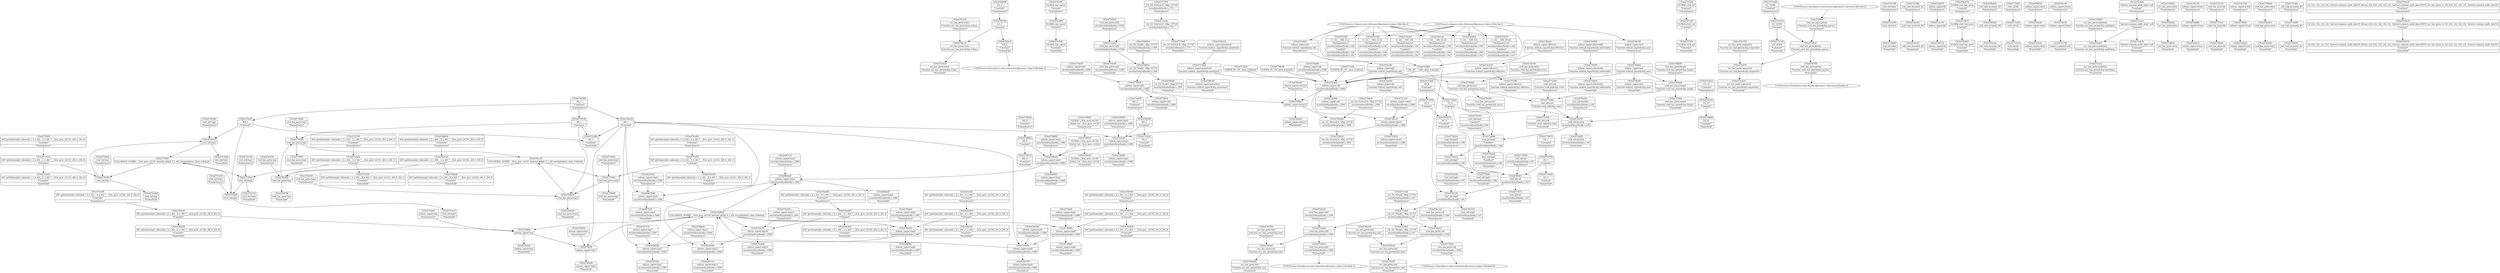 digraph {
	CE0x4782c30 [shape=record,shape=Mrecord,label="{CE0x4782c30|avc_has_perm:tclass|Function::avc_has_perm&Arg::tclass::}"]
	CE0x475c420 [shape=record,shape=Mrecord,label="{CE0x475c420|avc_has_perm:tclass|Function::avc_has_perm&Arg::tclass::|*SummSink*}"]
	CE0x47431f0 [shape=record,shape=Mrecord,label="{CE0x47431f0|GLOBAL:cap_capset|*Constant*|*SummSink*}"]
	CE0x474c8f0 [shape=record,shape=Mrecord,label="{CE0x474c8f0|i64_2|*Constant*|*SummSource*}"]
	CE0x4751800 [shape=record,shape=Mrecord,label="{CE0x4751800|cred_has_perm:target|Function::cred_has_perm&Arg::target::|*SummSink*}"]
	CE0x474f620 [shape=record,shape=Mrecord,label="{CE0x474f620|_ret_i32_%call2,_!dbg_!27719|security/selinux/hooks.c,1508}"]
	CE0x4757f50 [shape=record,shape=Mrecord,label="{CE0x4757f50|GLOBAL:cred_sid|*Constant*|*SummSink*}"]
	CE0x4774300 [shape=record,shape=Mrecord,label="{CE0x4774300|cred_sid:tmp5|security/selinux/hooks.c,196|*SummSink*}"]
	CE0x474bcc0 [shape=record,shape=Mrecord,label="{CE0x474bcc0|selinux_capset:tobool|security/selinux/hooks.c,1986}"]
	CE0x4789520 [shape=record,shape=Mrecord,label="{CE0x4789520|i64*_getelementptr_inbounds_(_6_x_i64_,_6_x_i64_*___llvm_gcov_ctr140,_i64_0,_i64_4)|*Constant*}"]
	"CONST[source:0(mediator),value:0(static)][purpose:{operation}][SnkIdx:3]"
	CE0x4743d80 [shape=record,shape=Mrecord,label="{CE0x4743d80|i64_1|*Constant*|*SummSink*}"]
	CE0x4758c70 [shape=record,shape=Mrecord,label="{CE0x4758c70|i64_0|*Constant*|*SummSink*}"]
	CE0x476f990 [shape=record,shape=Mrecord,label="{CE0x476f990|GLOBAL:__llvm_gcov_ctr140|Global_var:__llvm_gcov_ctr140|*SummSource*}"]
	CE0x5dfef40 [shape=record,shape=Mrecord,label="{CE0x5dfef40|i64*_getelementptr_inbounds_(_6_x_i64_,_6_x_i64_*___llvm_gcov_ctr140,_i64_0,_i64_3)|*Constant*|*SummSink*}"]
	CE0x4770cb0 [shape=record,shape=Mrecord,label="{CE0x4770cb0|cred_has_perm:tmp1}"]
	CE0x47527d0 [shape=record,shape=Mrecord,label="{CE0x47527d0|cred_sid:entry|*SummSource*}"]
	CE0x475e560 [shape=record,shape=Mrecord,label="{CE0x475e560|selinux_capset:tmp10|security/selinux/hooks.c,1990|*SummSource*}"]
	CE0x475c350 [shape=record,shape=Mrecord,label="{CE0x475c350|avc_has_perm:tclass|Function::avc_has_perm&Arg::tclass::|*SummSource*}"]
	CE0x474e350 [shape=record,shape=Mrecord,label="{CE0x474e350|_call_void_mcount()_#3}"]
	CE0x4751370 [shape=record,shape=Mrecord,label="{CE0x4751370|selinux_capset:bb}"]
	CE0x47872e0 [shape=record,shape=Mrecord,label="{CE0x47872e0|selinux_capset:tmp7|security/selinux/hooks.c,1987|*SummSink*}"]
	CE0x476c8e0 [shape=record,shape=Mrecord,label="{CE0x476c8e0|GLOBAL:cred_has_perm|*Constant*|*SummSink*}"]
	CE0x4766360 [shape=record,shape=Mrecord,label="{CE0x4766360|_call_void_mcount()_#3}"]
	CE0x66bf9f0 [shape=record,shape=Mrecord,label="{CE0x66bf9f0|selinux_capset:tmp3|security/selinux/hooks.c,1986|*SummSink*}"]
	CE0x4758740 [shape=record,shape=Mrecord,label="{CE0x4758740|cred_has_perm:actor|Function::cred_has_perm&Arg::actor::|*SummSource*}"]
	CE0x4781940 [shape=record,shape=Mrecord,label="{CE0x4781940|4:_i32,_:_CRE_12,16_|*MultipleSource*|security/selinux/hooks.c,196|*LoadInst*|security/selinux/hooks.c,196|security/selinux/hooks.c,197}"]
	CE0x475fcf0 [shape=record,shape=Mrecord,label="{CE0x475fcf0|selinux_capset:tmp1}"]
	CE0x4762390 [shape=record,shape=Mrecord,label="{CE0x4762390|cred_sid:tmp6|security/selinux/hooks.c,197|*SummSource*}"]
	CE0x4753320 [shape=record,shape=Mrecord,label="{CE0x4753320|i64*_getelementptr_inbounds_(_2_x_i64_,_2_x_i64_*___llvm_gcov_ctr131,_i64_0,_i64_1)|*Constant*|*SummSink*}"]
	CE0x47733d0 [shape=record,shape=Mrecord,label="{CE0x47733d0|cred_sid:cred|Function::cred_sid&Arg::cred::|*SummSink*}"]
	CE0x4766660 [shape=record,shape=Mrecord,label="{CE0x4766660|cred_has_perm:target|Function::cred_has_perm&Arg::target::}"]
	CE0x4772000 [shape=record,shape=Mrecord,label="{CE0x4772000|cred_sid:bb|*SummSource*}"]
	CE0x4751970 [shape=record,shape=Mrecord,label="{CE0x4751970|i32_16384|*Constant*}"]
	CE0x475a050 [shape=record,shape=Mrecord,label="{CE0x475a050|selinux_capset:old|Function::selinux_capset&Arg::old::|*SummSink*}"]
	CE0x474a1a0 [shape=record,shape=Mrecord,label="{CE0x474a1a0|selinux_capset:entry}"]
	CE0x4762050 [shape=record,shape=Mrecord,label="{CE0x4762050|4:_i32,_:_CRE_20,24_|*MultipleSource*|security/selinux/hooks.c,196|*LoadInst*|security/selinux/hooks.c,196|security/selinux/hooks.c,197}"]
	CE0x47530d0 [shape=record,shape=Mrecord,label="{CE0x47530d0|cred_sid:tmp1|*SummSink*}"]
	CE0x47536e0 [shape=record,shape=Mrecord,label="{CE0x47536e0|cred_sid:tmp2}"]
	CE0x474ecf0 [shape=record,shape=Mrecord,label="{CE0x474ecf0|selinux_capset:if.then}"]
	CE0x474d380 [shape=record,shape=Mrecord,label="{CE0x474d380|i64_1|*Constant*|*SummSource*}"]
	CE0x474bf80 [shape=record,shape=Mrecord,label="{CE0x474bf80|selinux_capset:tmp}"]
	CE0x4748950 [shape=record,shape=Mrecord,label="{CE0x4748950|selinux_capset:tmp2|security/selinux/hooks.c,1986|*SummSource*}"]
	CE0x476a400 [shape=record,shape=Mrecord,label="{CE0x476a400|i64*_getelementptr_inbounds_(_6_x_i64_,_6_x_i64_*___llvm_gcov_ctr140,_i64_0,_i64_5)|*Constant*|*SummSource*}"]
	"CONST[source:0(mediator),value:2(dynamic)][purpose:{subject}][SnkIdx:0]"
	CE0x475a460 [shape=record,shape=Mrecord,label="{CE0x475a460|selinux_capset:old|Function::selinux_capset&Arg::old::|*SummSource*}"]
	CE0x475d210 [shape=record,shape=Mrecord,label="{CE0x475d210|cred_sid:tmp1}"]
	CE0x4770620 [shape=record,shape=Mrecord,label="{CE0x4770620|cred_has_perm:tmp2|*SummSource*}"]
	CE0x47810c0 [shape=record,shape=Mrecord,label="{CE0x47810c0|4:_i32,_:_CRE_4,8_|*MultipleSource*|security/selinux/hooks.c,196|*LoadInst*|security/selinux/hooks.c,196|security/selinux/hooks.c,197}"]
	CE0x4757b60 [shape=record,shape=Mrecord,label="{CE0x4757b60|cred_has_perm:call|security/selinux/hooks.c,1506|*SummSink*}"]
	CE0x475edf0 [shape=record,shape=Mrecord,label="{CE0x475edf0|i64_1|*Constant*}"]
	CE0x475b7d0 [shape=record,shape=Mrecord,label="{CE0x475b7d0|selinux_capset:new|Function::selinux_capset&Arg::new::|*SummSource*}"]
	CE0x475cfe0 [shape=record,shape=Mrecord,label="{CE0x475cfe0|avc_has_perm:auditdata|Function::avc_has_perm&Arg::auditdata::}"]
	CE0x5dff080 [shape=record,shape=Mrecord,label="{CE0x5dff080|selinux_capset:tmp6|security/selinux/hooks.c,1987|*SummSink*}"]
	CE0x47599f0 [shape=record,shape=Mrecord,label="{CE0x47599f0|selinux_capset:tmp8|security/selinux/hooks.c,1989}"]
	CE0x4750b30 [shape=record,shape=Mrecord,label="{CE0x4750b30|avc_has_perm:entry|*SummSink*}"]
	CE0x476db70 [shape=record,shape=Mrecord,label="{CE0x476db70|selinux_capset:bb|*SummSource*}"]
	CE0x474ec40 [shape=record,shape=Mrecord,label="{CE0x474ec40|_call_void_mcount()_#3|*SummSink*}"]
	CE0x4781c30 [shape=record,shape=Mrecord,label="{CE0x4781c30|4:_i32,_:_CRE_16,20_|*MultipleSource*|security/selinux/hooks.c,196|*LoadInst*|security/selinux/hooks.c,196|security/selinux/hooks.c,197}"]
	CE0x47608c0 [shape=record,shape=Mrecord,label="{CE0x47608c0|cred_sid:sid|security/selinux/hooks.c,197}"]
	CE0x475ed60 [shape=record,shape=Mrecord,label="{CE0x475ed60|cred_sid:tmp|*SummSink*}"]
	CE0x474ceb0 [shape=record,shape=Mrecord,label="{CE0x474ceb0|selinux_capset:call|security/selinux/hooks.c,1984}"]
	CE0x475ac50 [shape=record,shape=Mrecord,label="{CE0x475ac50|cred_sid:security|security/selinux/hooks.c,196}"]
	CE0x474da60 [shape=record,shape=Mrecord,label="{CE0x474da60|selinux_capset:call|security/selinux/hooks.c,1984|*SummSource*}"]
	CE0x47666d0 [shape=record,shape=Mrecord,label="{CE0x47666d0|cred_has_perm:target|Function::cred_has_perm&Arg::target::|*SummSource*}"]
	CE0x475e3f0 [shape=record,shape=Mrecord,label="{CE0x475e3f0|selinux_capset:tmp10|security/selinux/hooks.c,1990}"]
	CE0x474d9b0 [shape=record,shape=Mrecord,label="{CE0x474d9b0|selinux_capset:return}"]
	CE0x47548d0 [shape=record,shape=Mrecord,label="{CE0x47548d0|cred_has_perm:call2|security/selinux/hooks.c,1508|*SummSource*}"]
	CE0x475ce40 [shape=record,shape=Mrecord,label="{CE0x475ce40|_ret_i32_%retval.0,_!dbg_!27728|security/selinux/avc.c,775}"]
	CE0x4773bb0 [shape=record,shape=Mrecord,label="{CE0x4773bb0|selinux_capset:permitted|Function::selinux_capset&Arg::permitted::}"]
	CE0x47694b0 [shape=record,shape=Mrecord,label="{CE0x47694b0|_ret_i32_%call2,_!dbg_!27719|security/selinux/hooks.c,1508|*SummSource*}"]
	CE0x5d051e0 [shape=record,shape=Mrecord,label="{CE0x5d051e0|selinux_capset:tmp11|security/selinux/hooks.c,1990|*SummSink*}"]
	CE0x4782990 [shape=record,shape=Mrecord,label="{CE0x4782990|i16_2|*Constant*|*SummSource*}"]
	CE0x475a8b0 [shape=record,shape=Mrecord,label="{CE0x475a8b0|i32_22|*Constant*|*SummSink*}"]
	CE0x475d460 [shape=record,shape=Mrecord,label="{CE0x475d460|i64*_getelementptr_inbounds_(_2_x_i64_,_2_x_i64_*___llvm_gcov_ctr131,_i64_0,_i64_1)|*Constant*}"]
	CE0x474c9a0 [shape=record,shape=Mrecord,label="{CE0x474c9a0|selinux_capset:tmp|*SummSink*}"]
	CE0x4759af0 [shape=record,shape=Mrecord,label="{CE0x4759af0|selinux_capset:tmp8|security/selinux/hooks.c,1989|*SummSource*}"]
	CE0x474b950 [shape=record,shape=Mrecord,label="{CE0x474b950|selinux_capset:entry|*SummSource*}"]
	CE0x475e460 [shape=record,shape=Mrecord,label="{CE0x475e460|selinux_capset:tmp10|security/selinux/hooks.c,1990|*SummSink*}"]
	CE0x4752270 [shape=record,shape=Mrecord,label="{CE0x4752270|cred_has_perm:bb|*SummSource*}"]
	CE0x475a3f0 [shape=record,shape=Mrecord,label="{CE0x475a3f0|selinux_capset:old|Function::selinux_capset&Arg::old::}"]
	CE0x47860d0 [shape=record,shape=Mrecord,label="{CE0x47860d0|selinux_capset:tmp7|security/selinux/hooks.c,1987}"]
	CE0x4752b60 [shape=record,shape=Mrecord,label="{CE0x4752b60|cred_has_perm:call1|security/selinux/hooks.c,1506}"]
	CE0x474e140 [shape=record,shape=Mrecord,label="{CE0x474e140|selinux_capset:return|*SummSource*}"]
	CE0x474b8a0 [shape=record,shape=Mrecord,label="{CE0x474b8a0|selinux_capset:new|Function::selinux_capset&Arg::new::}"]
	CE0x4755ef0 [shape=record,shape=Mrecord,label="{CE0x4755ef0|cred_sid:tmp}"]
	CE0x4751210 [shape=record,shape=Mrecord,label="{CE0x4751210|selinux_capset:tobool|security/selinux/hooks.c,1986|*SummSource*}"]
	CE0x403cfe0 [shape=record,shape=Mrecord,label="{CE0x403cfe0|i64*_getelementptr_inbounds_(_6_x_i64_,_6_x_i64_*___llvm_gcov_ctr140,_i64_0,_i64_3)|*Constant*|*SummSource*}"]
	CE0x475c670 [shape=record,shape=Mrecord,label="{CE0x475c670|avc_has_perm:requested|Function::avc_has_perm&Arg::requested::}"]
	CE0x4758c00 [shape=record,shape=Mrecord,label="{CE0x4758c00|i64_0|*Constant*|*SummSource*}"]
	CE0x475b410 [shape=record,shape=Mrecord,label="{CE0x475b410|cred_sid:tmp5|security/selinux/hooks.c,196}"]
	CE0x4760850 [shape=record,shape=Mrecord,label="{CE0x4760850|4:_i32,_:_CRE_0,4_|*MultipleSource*|security/selinux/hooks.c,196|*LoadInst*|security/selinux/hooks.c,196|security/selinux/hooks.c,197}"]
	CE0x4766b90 [shape=record,shape=Mrecord,label="{CE0x4766b90|selinux_capset:tmp11|security/selinux/hooks.c,1990|*SummSource*}"]
	CE0x5d05060 [shape=record,shape=Mrecord,label="{CE0x5d05060|selinux_capset:tmp11|security/selinux/hooks.c,1990}"]
	CE0x474b730 [shape=record,shape=Mrecord,label="{CE0x474b730|selinux_capset:bb|*SummSink*}"]
	CE0x475b160 [shape=record,shape=Mrecord,label="{CE0x475b160|cred_sid:tmp4|*LoadInst*|security/selinux/hooks.c,196|*SummSource*}"]
	CE0x47488e0 [shape=record,shape=Mrecord,label="{CE0x47488e0|i64_0|*Constant*}"]
	CE0x476c870 [shape=record,shape=Mrecord,label="{CE0x476c870|GLOBAL:cred_has_perm|*Constant*|*SummSource*}"]
	CE0x476da00 [shape=record,shape=Mrecord,label="{CE0x476da00|i64*_getelementptr_inbounds_(_6_x_i64_,_6_x_i64_*___llvm_gcov_ctr140,_i64_0,_i64_0)|*Constant*|*SummSink*}"]
	CE0x4768760 [shape=record,shape=Mrecord,label="{CE0x4768760|cred_has_perm:tmp|*SummSink*}"]
	CE0x47734a0 [shape=record,shape=Mrecord,label="{CE0x47734a0|_ret_i32_%tmp6,_!dbg_!27716|security/selinux/hooks.c,197}"]
	CE0x475f680 [shape=record,shape=Mrecord,label="{CE0x475f680|selinux_capset:if.end}"]
	CE0x475a540 [shape=record,shape=Mrecord,label="{CE0x475a540|i32_22|*Constant*}"]
	CE0x474f780 [shape=record,shape=Mrecord,label="{CE0x474f780|cred_has_perm:perms|Function::cred_has_perm&Arg::perms::|*SummSink*}"]
	CE0x475c2e0 [shape=record,shape=Mrecord,label="{CE0x475c2e0|%struct.common_audit_data*_null|*Constant*}"]
	CE0x4752890 [shape=record,shape=Mrecord,label="{CE0x4752890|cred_sid:entry|*SummSink*}"]
	CE0x66bfad0 [shape=record,shape=Mrecord,label="{CE0x66bfad0|selinux_capset:tmp4|security/selinux/hooks.c,1986}"]
	CE0x4770d20 [shape=record,shape=Mrecord,label="{CE0x4770d20|cred_has_perm:tmp1|*SummSource*}"]
	CE0x4752950 [shape=record,shape=Mrecord,label="{CE0x4752950|_ret_i32_%tmp6,_!dbg_!27716|security/selinux/hooks.c,197|*SummSink*}"]
	CE0x4758560 [shape=record,shape=Mrecord,label="{CE0x4758560|cred_has_perm:actor|Function::cred_has_perm&Arg::actor::}"]
	CE0x4782250 [shape=record,shape=Mrecord,label="{CE0x4782250|avc_has_perm:ssid|Function::avc_has_perm&Arg::ssid::|*SummSource*}"]
	CE0x4752740 [shape=record,shape=Mrecord,label="{CE0x4752740|cred_sid:entry}"]
	CE0x4770ff0 [shape=record,shape=Mrecord,label="{CE0x4770ff0|cred_has_perm:tmp1|*SummSink*}"]
	CE0x475cb00 [shape=record,shape=Mrecord,label="{CE0x475cb00|%struct.common_audit_data*_null|*Constant*|*SummSource*}"]
	CE0x47584d0 [shape=record,shape=Mrecord,label="{CE0x47584d0|cred_has_perm:entry|*SummSink*}"]
	CE0x476d300 [shape=record,shape=Mrecord,label="{CE0x476d300|i64_2|*Constant*}"]
	CE0x476ad90 [shape=record,shape=Mrecord,label="{CE0x476ad90|i64*_getelementptr_inbounds_(_6_x_i64_,_6_x_i64_*___llvm_gcov_ctr140,_i64_0,_i64_5)|*Constant*}"]
	CE0x474d4e0 [shape=record,shape=Mrecord,label="{CE0x474d4e0|selinux_capset:if.end|*SummSink*}"]
	CE0x474cd80 [shape=record,shape=Mrecord,label="{CE0x474cd80|GLOBAL:cap_capset|*Constant*}"]
	CE0x4770a30 [shape=record,shape=Mrecord,label="{CE0x4770a30|selinux_capset:call1|security/selinux/hooks.c,1989|*SummSource*}"]
	"CONST[source:0(mediator),value:2(dynamic)][purpose:{object}][SnkIdx:1]"
	CE0x478de90 [shape=record,shape=Mrecord,label="{CE0x478de90|i64*_getelementptr_inbounds_(_2_x_i64_,_2_x_i64_*___llvm_gcov_ctr141,_i64_0,_i64_0)|*Constant*|*SummSink*}"]
	CE0x4750850 [shape=record,shape=Mrecord,label="{CE0x4750850|avc_has_perm:entry|*SummSource*}"]
	CE0x47705b0 [shape=record,shape=Mrecord,label="{CE0x47705b0|cred_has_perm:tmp2}"]
	CE0x4758a80 [shape=record,shape=Mrecord,label="{CE0x4758a80|cred_has_perm:bb|*SummSink*}"]
	CE0x474d590 [shape=record,shape=Mrecord,label="{CE0x474d590|selinux_capset:tmp1|*SummSource*}"]
	CE0x47735e0 [shape=record,shape=Mrecord,label="{CE0x47735e0|_ret_i32_%tmp6,_!dbg_!27716|security/selinux/hooks.c,197|*SummSource*}"]
	CE0x4772210 [shape=record,shape=Mrecord,label="{CE0x4772210|cred_sid:bb|*SummSink*}"]
	CE0x474c190 [shape=record,shape=Mrecord,label="{CE0x474c190|selinux_capset:if.then|*SummSource*}"]
	CE0x47823b0 [shape=record,shape=Mrecord,label="{CE0x47823b0|avc_has_perm:tsid|Function::avc_has_perm&Arg::tsid::}"]
	CE0x4755fd0 [shape=record,shape=Mrecord,label="{CE0x4755fd0|cred_sid:tmp|*SummSource*}"]
	CE0x6487c30 [shape=record,shape=Mrecord,label="{CE0x6487c30|selinux_capset:tmp4|security/selinux/hooks.c,1986|*SummSource*}"]
	CE0x47717d0 [shape=record,shape=Mrecord,label="{CE0x47717d0|i32_16384|*Constant*|*SummSink*}"]
	CE0x476d830 [shape=record,shape=Mrecord,label="{CE0x476d830|i64*_getelementptr_inbounds_(_2_x_i64_,_2_x_i64_*___llvm_gcov_ctr141,_i64_0,_i64_0)|*Constant*|*SummSource*}"]
	CE0x47541f0 [shape=record,shape=Mrecord,label="{CE0x47541f0|i64*_getelementptr_inbounds_(_6_x_i64_,_6_x_i64_*___llvm_gcov_ctr140,_i64_0,_i64_0)|*Constant*|*SummSource*}"]
	CE0x474cdf0 [shape=record,shape=Mrecord,label="{CE0x474cdf0|GLOBAL:cap_capset|*Constant*|*SummSource*}"]
	CE0x4755f60 [shape=record,shape=Mrecord,label="{CE0x4755f60|COLLAPSED:_GCMRE___llvm_gcov_ctr131_internal_global_2_x_i64_zeroinitializer:_elem_0:default:}"]
	CE0x4789590 [shape=record,shape=Mrecord,label="{CE0x4789590|i64*_getelementptr_inbounds_(_6_x_i64_,_6_x_i64_*___llvm_gcov_ctr140,_i64_0,_i64_4)|*Constant*|*SummSource*}"]
	CE0x4774870 [shape=record,shape=Mrecord,label="{CE0x4774870|i32_1|*Constant*|*SummSource*}"]
	CE0x47489f0 [shape=record,shape=Mrecord,label="{CE0x47489f0|selinux_capset:tmp2|security/selinux/hooks.c,1986|*SummSink*}"]
	CE0x4766200 [shape=record,shape=Mrecord,label="{CE0x4766200|cred_has_perm:tmp3|*SummSource*}"]
	CE0x475ccc0 [shape=record,shape=Mrecord,label="{CE0x475ccc0|avc_has_perm:auditdata|Function::avc_has_perm&Arg::auditdata::|*SummSink*}"]
	CE0x4754050 [shape=record,shape=Mrecord,label="{CE0x4754050|_call_void_mcount()_#3|*SummSink*}"]
	CE0x5b24820 [shape=record,shape=Mrecord,label="{CE0x5b24820|selinux_capset:tmp5|security/selinux/hooks.c,1986|*SummSource*}"]
	CE0x47588a0 [shape=record,shape=Mrecord,label="{CE0x47588a0|_ret_i32_%retval.0,_!dbg_!27726|security/selinux/hooks.c,1990|*SummSource*}"]
	CE0x4774700 [shape=record,shape=Mrecord,label="{CE0x4774700|i32_1|*Constant*}"]
	CE0x476c460 [shape=record,shape=Mrecord,label="{CE0x476c460|i64*_getelementptr_inbounds_(_2_x_i64_,_2_x_i64_*___llvm_gcov_ctr141,_i64_0,_i64_1)|*Constant*|*SummSource*}"]
	CE0x474f290 [shape=record,shape=Mrecord,label="{CE0x474f290|selinux_capset:tmp9|security/selinux/hooks.c,1989}"]
	CE0x47665f0 [shape=record,shape=Mrecord,label="{CE0x47665f0|cred_has_perm:actor|Function::cred_has_perm&Arg::actor::|*SummSink*}"]
	CE0x4758440 [shape=record,shape=Mrecord,label="{CE0x4758440|cred_has_perm:entry|*SummSource*}"]
	CE0x475cb70 [shape=record,shape=Mrecord,label="{CE0x475cb70|%struct.common_audit_data*_null|*Constant*|*SummSink*}"]
	CE0x474efb0 [shape=record,shape=Mrecord,label="{CE0x474efb0|128:_i8*,_:_CRE:_elem_0:default:}"]
	CE0x47703f0 [shape=record,shape=Mrecord,label="{CE0x47703f0|selinux_capset:new|Function::selinux_capset&Arg::new::|*SummSink*}"]
	CE0x4743960 [shape=record,shape=Mrecord,label="{CE0x4743960|selinux_capset:call|security/selinux/hooks.c,1984|*SummSink*}"]
	CE0x475a810 [shape=record,shape=Mrecord,label="{CE0x475a810|i32_22|*Constant*|*SummSource*}"]
	CE0x475adf0 [shape=record,shape=Mrecord,label="{CE0x475adf0|cred_sid:security|security/selinux/hooks.c,196|*SummSink*}"]
	CE0x476aea0 [shape=record,shape=Mrecord,label="{CE0x476aea0|selinux_capset:retval.0|*SummSink*}"]
	CE0x478cc20 [shape=record,shape=Mrecord,label="{CE0x478cc20|COLLAPSED:_GCMRE___llvm_gcov_ctr141_internal_global_2_x_i64_zeroinitializer:_elem_0:default:}"]
	CE0x47531f0 [shape=record,shape=Mrecord,label="{CE0x47531f0|i64*_getelementptr_inbounds_(_2_x_i64_,_2_x_i64_*___llvm_gcov_ctr131,_i64_0,_i64_1)|*Constant*|*SummSource*}"]
	CE0x4773290 [shape=record,shape=Mrecord,label="{CE0x4773290|VOIDTB_TE:_CE:_elem_0:default:}"]
	CE0x474f520 [shape=record,shape=Mrecord,label="{CE0x474f520|cred_has_perm:perms|Function::cred_has_perm&Arg::perms::}"]
	CE0x475d080 [shape=record,shape=Mrecord,label="{CE0x475d080|avc_has_perm:auditdata|Function::avc_has_perm&Arg::auditdata::|*SummSource*}"]
	CE0x474ca50 [shape=record,shape=Mrecord,label="{CE0x474ca50|i64_2|*Constant*|*SummSink*}"]
	CE0x474c430 [shape=record,shape=Mrecord,label="{CE0x474c430|selinux_capset:effective|Function::selinux_capset&Arg::effective::}"]
	CE0x4766da0 [shape=record,shape=Mrecord,label="{CE0x4766da0|_ret_i32_%retval.0,_!dbg_!27726|security/selinux/hooks.c,1990}"]
	CE0x4753750 [shape=record,shape=Mrecord,label="{CE0x4753750|cred_sid:tmp2|*SummSource*}"]
	CE0x4784de0 [shape=record,shape=Mrecord,label="{CE0x4784de0|selinux_capset:tmp6|security/selinux/hooks.c,1987|*SummSource*}"]
	CE0x47504e0 [shape=record,shape=Mrecord,label="{CE0x47504e0|avc_has_perm:entry}"]
	CE0x4773220 [shape=record,shape=Mrecord,label="{CE0x4773220|VOIDTB_TE:_CE:_elem_0:default:}"]
	CE0x47662a0 [shape=record,shape=Mrecord,label="{CE0x47662a0|cred_has_perm:tmp3|*SummSink*}"]
	CE0x4758910 [shape=record,shape=Mrecord,label="{CE0x4758910|_ret_i32_%retval.0,_!dbg_!27726|security/selinux/hooks.c,1990|*SummSink*}"]
	CE0x4772800 [shape=record,shape=Mrecord,label="{CE0x4772800|i64*_getelementptr_inbounds_(_2_x_i64_,_2_x_i64_*___llvm_gcov_ctr131,_i64_0,_i64_0)|*Constant*|*SummSource*}"]
	CE0x4773010 [shape=record,shape=Mrecord,label="{CE0x4773010|cred_sid:sid|security/selinux/hooks.c,197|*SummSink*}"]
	CE0x4762530 [shape=record,shape=Mrecord,label="{CE0x4762530|cred_sid:tmp6|security/selinux/hooks.c,197|*SummSink*}"]
	CE0x476c1c0 [shape=record,shape=Mrecord,label="{CE0x476c1c0|cred_has_perm:call|security/selinux/hooks.c,1506|*SummSource*}"]
	CE0x47537c0 [shape=record,shape=Mrecord,label="{CE0x47537c0|cred_sid:tmp2|*SummSink*}"]
	CE0x4743a10 [shape=record,shape=Mrecord,label="{CE0x4743a10|selinux_capset:entry|*SummSink*}"]
	CE0x476f920 [shape=record,shape=Mrecord,label="{CE0x476f920|GLOBAL:__llvm_gcov_ctr140|Global_var:__llvm_gcov_ctr140}"]
	CE0x475c750 [shape=record,shape=Mrecord,label="{CE0x475c750|avc_has_perm:requested|Function::avc_has_perm&Arg::requested::|*SummSource*}"]
	CE0x476bd50 [shape=record,shape=Mrecord,label="{CE0x476bd50|_call_void_mcount()_#3|*SummSource*}"]
	CE0x4751580 [shape=record,shape=Mrecord,label="{CE0x4751580|_call_void_mcount()_#3|*SummSource*}"]
	CE0x6487b90 [shape=record,shape=Mrecord,label="{CE0x6487b90|selinux_capset:tmp5|security/selinux/hooks.c,1986}"]
	CE0x475ad80 [shape=record,shape=Mrecord,label="{CE0x475ad80|cred_sid:tmp4|*LoadInst*|security/selinux/hooks.c,196}"]
	CE0x475ab20 [shape=record,shape=Mrecord,label="{CE0x475ab20|cred_sid:security|security/selinux/hooks.c,196|*SummSource*}"]
	CE0x4768320 [shape=record,shape=Mrecord,label="{CE0x4768320|selinux_capset:permitted|Function::selinux_capset&Arg::permitted::|*SummSource*}"]
	CE0x474f6c0 [shape=record,shape=Mrecord,label="{CE0x474f6c0|cred_has_perm:perms|Function::cred_has_perm&Arg::perms::|*SummSource*}"]
	CE0x4782680 [shape=record,shape=Mrecord,label="{CE0x4782680|avc_has_perm:tsid|Function::avc_has_perm&Arg::tsid::|*SummSink*}"]
	CE0x47695f0 [shape=record,shape=Mrecord,label="{CE0x47695f0|_ret_i32_%call2,_!dbg_!27719|security/selinux/hooks.c,1508|*SummSink*}"]
	CE0x4753fe0 [shape=record,shape=Mrecord,label="{CE0x4753fe0|_call_void_mcount()_#3|*SummSource*}"]
	CE0x4771680 [shape=record,shape=Mrecord,label="{CE0x4771680|i32_16384|*Constant*|*SummSource*}"]
	CE0x474c790 [shape=record,shape=Mrecord,label="{CE0x474c790|selinux_capset:if.then|*SummSink*}"]
	CE0x478cc90 [shape=record,shape=Mrecord,label="{CE0x478cc90|cred_has_perm:tmp|*SummSource*}"]
	CE0x475f8a0 [shape=record,shape=Mrecord,label="{CE0x475f8a0|selinux_capset:retval.0}"]
	CE0x476e190 [shape=record,shape=Mrecord,label="{CE0x476e190|selinux_capset:tmp9|security/selinux/hooks.c,1989|*SummSink*}"]
	CE0x4768390 [shape=record,shape=Mrecord,label="{CE0x4768390|selinux_capset:permitted|Function::selinux_capset&Arg::permitted::|*SummSink*}"]
	"CONST[source:0(mediator),value:0(static)][purpose:{operation}][SrcIdx:2]"
	CE0x474e090 [shape=record,shape=Mrecord,label="{CE0x474e090|selinux_capset:inheritable|Function::selinux_capset&Arg::inheritable::|*SummSource*}"]
	CE0x4759590 [shape=record,shape=Mrecord,label="{CE0x4759590|selinux_capset:inheritable|Function::selinux_capset&Arg::inheritable::}"]
	CE0x4759980 [shape=record,shape=Mrecord,label="{CE0x4759980|selinux_capset:tmp8|security/selinux/hooks.c,1989|*SummSink*}"]
	CE0x4771970 [shape=record,shape=Mrecord,label="{CE0x4771970|_ret_i32_%retval.0,_!dbg_!27728|security/selinux/avc.c,775|*SummSource*}"]
	"CONST[source:1(input),value:2(dynamic)][purpose:{subject}][SrcIdx:3]"
	CE0x476e020 [shape=record,shape=Mrecord,label="{CE0x476e020|selinux_capset:tmp9|security/selinux/hooks.c,1989|*SummSource*}"]
	CE0x47822f0 [shape=record,shape=Mrecord,label="{CE0x47822f0|avc_has_perm:ssid|Function::avc_has_perm&Arg::ssid::|*SummSink*}"]
	CE0x478cbb0 [shape=record,shape=Mrecord,label="{CE0x478cbb0|cred_has_perm:tmp}"]
	CE0x4752a60 [shape=record,shape=Mrecord,label="{CE0x4752a60|cred_has_perm:call2|security/selinux/hooks.c,1508}"]
	CE0x4754a00 [shape=record,shape=Mrecord,label="{CE0x4754a00|cred_has_perm:call2|security/selinux/hooks.c,1508|*SummSink*}"]
	CE0x4774900 [shape=record,shape=Mrecord,label="{CE0x4774900|i32_1|*Constant*|*SummSink*}"]
	CE0x476a4c0 [shape=record,shape=Mrecord,label="{CE0x476a4c0|i64*_getelementptr_inbounds_(_6_x_i64_,_6_x_i64_*___llvm_gcov_ctr140,_i64_0,_i64_5)|*Constant*|*SummSink*}"]
	CE0x476d7c0 [shape=record,shape=Mrecord,label="{CE0x476d7c0|i64*_getelementptr_inbounds_(_2_x_i64_,_2_x_i64_*___llvm_gcov_ctr141,_i64_0,_i64_0)|*Constant*}"]
	CE0x4768e60 [shape=record,shape=Mrecord,label="{CE0x4768e60|selinux_capset:tmp3|security/selinux/hooks.c,1986}"]
	CE0x474ba00 [shape=record,shape=Mrecord,label="{CE0x474ba00|selinux_capset:effective|Function::selinux_capset&Arg::effective::|*SummSource*}"]
	CE0x4743740 [shape=record,shape=Mrecord,label="{CE0x4743740|selinux_capset:if.end|*SummSource*}"]
	CE0x4753cc0 [shape=record,shape=Mrecord,label="{CE0x4753cc0|cred_sid:tmp3|*SummSink*}"]
	CE0x4749cd0 [shape=record,shape=Mrecord,label="{CE0x4749cd0|i64*_getelementptr_inbounds_(_6_x_i64_,_6_x_i64_*___llvm_gcov_ctr140,_i64_0,_i64_0)|*Constant*}"]
	CE0x47827f0 [shape=record,shape=Mrecord,label="{CE0x47827f0|i16_2|*Constant*}"]
	CE0x4753d80 [shape=record,shape=Mrecord,label="{CE0x4753d80|_call_void_mcount()_#3}"]
	CE0x4770f50 [shape=record,shape=Mrecord,label="{CE0x4770f50|i64*_getelementptr_inbounds_(_2_x_i64_,_2_x_i64_*___llvm_gcov_ctr141,_i64_0,_i64_1)|*Constant*}"]
	CE0x476fa00 [shape=record,shape=Mrecord,label="{CE0x476fa00|GLOBAL:__llvm_gcov_ctr140|Global_var:__llvm_gcov_ctr140|*SummSink*}"]
	CE0x475c8c0 [shape=record,shape=Mrecord,label="{CE0x475c8c0|avc_has_perm:requested|Function::avc_has_perm&Arg::requested::|*SummSink*}"]
	CE0x4754650 [shape=record,shape=Mrecord,label="{CE0x4754650|cred_has_perm:call1|security/selinux/hooks.c,1506|*SummSink*}"]
	CE0x4784ce0 [shape=record,shape=Mrecord,label="{CE0x4784ce0|selinux_capset:tmp6|security/selinux/hooks.c,1987}"]
	CE0x4754b70 [shape=record,shape=Mrecord,label="{CE0x4754b70|i32_(i32,_i32,_i16,_i32,_%struct.common_audit_data*)*_bitcast_(i32_(i32,_i32,_i16,_i32,_%struct.common_audit_data.495*)*_avc_has_perm_to_i32_(i32,_i32,_i16,_i32,_%struct.common_audit_data*)*)|*Constant*}"]
	CE0x47710f0 [shape=record,shape=Mrecord,label="{CE0x47710f0|selinux_capset:effective|Function::selinux_capset&Arg::effective::|*SummSink*}"]
	CE0x4757990 [shape=record,shape=Mrecord,label="{CE0x4757990|i32_0|*Constant*}"]
	CE0x4759e30 [shape=record,shape=Mrecord,label="{CE0x4759e30|VOIDTB_TE:_CE:_elem_0:default:}"]
	CE0x47709c0 [shape=record,shape=Mrecord,label="{CE0x47709c0|selinux_capset:call1|security/selinux/hooks.c,1989|*SummSink*}"]
	CE0x4766020 [shape=record,shape=Mrecord,label="{CE0x4766020|cred_has_perm:tmp3}"]
	CE0x4782030 [shape=record,shape=Mrecord,label="{CE0x4782030|avc_has_perm:ssid|Function::avc_has_perm&Arg::ssid::}"]
	CE0x4756de0 [shape=record,shape=Mrecord,label="{CE0x4756de0|selinux_capset:inheritable|Function::selinux_capset&Arg::inheritable::|*SummSink*}"]
	CE0x4782ac0 [shape=record,shape=Mrecord,label="{CE0x4782ac0|i16_2|*Constant*|*SummSink*}"]
	CE0x4787170 [shape=record,shape=Mrecord,label="{CE0x4787170|selinux_capset:tmp7|security/selinux/hooks.c,1987|*SummSource*}"]
	CE0x4753c50 [shape=record,shape=Mrecord,label="{CE0x4753c50|cred_sid:tmp3|*SummSource*}"]
	CE0x4770690 [shape=record,shape=Mrecord,label="{CE0x4770690|cred_has_perm:tmp2|*SummSink*}"]
	CE0x474d850 [shape=record,shape=Mrecord,label="{CE0x474d850|COLLAPSED:_GCMRE___llvm_gcov_ctr140_internal_global_6_x_i64_zeroinitializer:_elem_0:default:}"]
	CE0x476ca50 [shape=record,shape=Mrecord,label="{CE0x476ca50|cred_has_perm:entry}"]
	CE0x4757dd0 [shape=record,shape=Mrecord,label="{CE0x4757dd0|GLOBAL:cred_sid|*Constant*|*SummSource*}"]
	CE0x475abe0 [shape=record,shape=Mrecord,label="{CE0x475abe0|i32_0|*Constant*}"]
	CE0x476bec0 [shape=record,shape=Mrecord,label="{CE0x476bec0|cred_has_perm:call|security/selinux/hooks.c,1506}"]
	CE0x66bfa60 [shape=record,shape=Mrecord,label="{CE0x66bfa60|selinux_capset:tmp4|security/selinux/hooks.c,1986|*SummSink*}"]
	CE0x4755d10 [shape=record,shape=Mrecord,label="{CE0x4755d10|i64*_getelementptr_inbounds_(_2_x_i64_,_2_x_i64_*___llvm_gcov_ctr131,_i64_0,_i64_0)|*Constant*|*SummSink*}"]
	CE0x4770b10 [shape=record,shape=Mrecord,label="{CE0x4770b10|GLOBAL:cred_has_perm|*Constant*}"]
	CE0x4771bc0 [shape=record,shape=Mrecord,label="{CE0x4771bc0|i64*_getelementptr_inbounds_(_2_x_i64_,_2_x_i64_*___llvm_gcov_ctr131,_i64_0,_i64_0)|*Constant*}"]
	CE0x47816f0 [shape=record,shape=Mrecord,label="{CE0x47816f0|4:_i32,_:_CRE_8,12_|*MultipleSource*|security/selinux/hooks.c,196|*LoadInst*|security/selinux/hooks.c,196|security/selinux/hooks.c,197}"]
	CE0x4772940 [shape=record,shape=Mrecord,label="{CE0x4772940|cred_sid:sid|security/selinux/hooks.c,197|*SummSource*}"]
	CE0x4764a40 [shape=record,shape=Mrecord,label="{CE0x4764a40|selinux_capset:retval.0|*SummSource*}"]
	CE0x477ed50 [shape=record,shape=Mrecord,label="{CE0x477ed50|cred_sid:cred|Function::cred_sid&Arg::cred::}"]
	CE0x474c6e0 [shape=record,shape=Mrecord,label="{CE0x474c6e0|selinux_capset:tmp|*SummSource*}"]
	CE0x475d280 [shape=record,shape=Mrecord,label="{CE0x475d280|cred_sid:tmp1|*SummSource*}"]
	CE0x4770950 [shape=record,shape=Mrecord,label="{CE0x4770950|selinux_capset:call1|security/selinux/hooks.c,1989}"]
	CE0x4773300 [shape=record,shape=Mrecord,label="{CE0x4773300|cred_sid:cred|Function::cred_sid&Arg::cred::|*SummSource*}"]
	CE0x478a830 [shape=record,shape=Mrecord,label="{CE0x478a830|i64*_getelementptr_inbounds_(_6_x_i64_,_6_x_i64_*___llvm_gcov_ctr140,_i64_0,_i64_4)|*Constant*|*SummSink*}"]
	CE0x6487b20 [shape=record,shape=Mrecord,label="{CE0x6487b20|selinux_capset:tmp5|security/selinux/hooks.c,1986|*SummSink*}"]
	CE0x474e610 [shape=record,shape=Mrecord,label="{CE0x474e610|selinux_capset:return|*SummSink*}"]
	CE0x476dcd0 [shape=record,shape=Mrecord,label="{CE0x476dcd0|selinux_capset:tmp2|security/selinux/hooks.c,1986}"]
	CE0x474bed0 [shape=record,shape=Mrecord,label="{CE0x474bed0|selinux_capset:tmp1|*SummSink*}"]
	CE0x4782550 [shape=record,shape=Mrecord,label="{CE0x4782550|avc_has_perm:tsid|Function::avc_has_perm&Arg::tsid::|*SummSource*}"]
	CE0x476be20 [shape=record,shape=Mrecord,label="{CE0x476be20|_call_void_mcount()_#3|*SummSink*}"]
	CE0x4754e20 [shape=record,shape=Mrecord,label="{CE0x4754e20|i32_(i32,_i32,_i16,_i32,_%struct.common_audit_data*)*_bitcast_(i32_(i32,_i32,_i16,_i32,_%struct.common_audit_data.495*)*_avc_has_perm_to_i32_(i32,_i32,_i16,_i32,_%struct.common_audit_data*)*)|*Constant*|*SummSource*}"]
	CE0x4753ad0 [shape=record,shape=Mrecord,label="{CE0x4753ad0|cred_sid:tmp3}"]
	CE0x476c630 [shape=record,shape=Mrecord,label="{CE0x476c630|i64*_getelementptr_inbounds_(_2_x_i64_,_2_x_i64_*___llvm_gcov_ctr141,_i64_0,_i64_1)|*Constant*|*SummSink*}"]
	CE0x5b248e0 [shape=record,shape=Mrecord,label="{CE0x5b248e0|i64*_getelementptr_inbounds_(_6_x_i64_,_6_x_i64_*___llvm_gcov_ctr140,_i64_0,_i64_3)|*Constant*}"]
	CE0x4752610 [shape=record,shape=Mrecord,label="{CE0x4752610|selinux_capset:tobool|security/selinux/hooks.c,1986|*SummSink*}"]
	CE0x4758d80 [shape=record,shape=Mrecord,label="{CE0x4758d80|selinux_capset:tmp3|security/selinux/hooks.c,1986|*SummSource*}"]
	CE0x47545c0 [shape=record,shape=Mrecord,label="{CE0x47545c0|cred_has_perm:call1|security/selinux/hooks.c,1506|*SummSource*}"]
	CE0x47621f0 [shape=record,shape=Mrecord,label="{CE0x47621f0|cred_sid:tmp6|security/selinux/hooks.c,197}"]
	"CONST[source:1(input),value:2(dynamic)][purpose:{object}][SrcIdx:1]"
	CE0x475b2e0 [shape=record,shape=Mrecord,label="{CE0x475b2e0|cred_sid:tmp4|*LoadInst*|security/selinux/hooks.c,196|*SummSink*}"]
	CE0x475b5c0 [shape=record,shape=Mrecord,label="{CE0x475b5c0|cred_sid:tmp5|security/selinux/hooks.c,196|*SummSource*}"]
	"CONST[source:0(mediator),value:2(dynamic)][purpose:{object}][SnkIdx:2]"
	CE0x4766970 [shape=record,shape=Mrecord,label="{CE0x4766970|i32_0|*Constant*|*SummSink*}"]
	CE0x47719e0 [shape=record,shape=Mrecord,label="{CE0x47719e0|_ret_i32_%retval.0,_!dbg_!27728|security/selinux/avc.c,775|*SummSink*}"]
	CE0x4757c20 [shape=record,shape=Mrecord,label="{CE0x4757c20|GLOBAL:cred_sid|*Constant*}"]
	CE0x476de30 [shape=record,shape=Mrecord,label="{CE0x476de30|i64_1|*Constant*}"]
	CE0x4771e00 [shape=record,shape=Mrecord,label="{CE0x4771e00|cred_sid:bb}"]
	CE0x47574e0 [shape=record,shape=Mrecord,label="{CE0x47574e0|cred_has_perm:bb}"]
	CE0x4757a00 [shape=record,shape=Mrecord,label="{CE0x4757a00|i32_0|*Constant*|*SummSource*}"]
	CE0x4750370 [shape=record,shape=Mrecord,label="{CE0x4750370|i32_(i32,_i32,_i16,_i32,_%struct.common_audit_data*)*_bitcast_(i32_(i32,_i32,_i16,_i32,_%struct.common_audit_data.495*)*_avc_has_perm_to_i32_(i32,_i32,_i16,_i32,_%struct.common_audit_data*)*)|*Constant*|*SummSink*}"]
	CE0x4770c40 [shape=record,shape=Mrecord,label="{CE0x4770c40|i64_1|*Constant*}"]
	CE0x4773220 -> CE0x474ceb0
	"CONST[source:1(input),value:2(dynamic)][purpose:{object}][SrcIdx:1]" -> CE0x47810c0
	CE0x4782550 -> CE0x47823b0
	CE0x476ca50 -> CE0x47584d0
	CE0x474b950 -> CE0x474a1a0
	CE0x4752740 -> CE0x4752890
	CE0x47504e0 -> CE0x4750b30
	CE0x475cfe0 -> CE0x475ccc0
	CE0x475c2e0 -> CE0x475cfe0
	CE0x4753ad0 -> CE0x4755f60
	"CONST[source:1(input),value:2(dynamic)][purpose:{object}][SrcIdx:1]" -> CE0x474efb0
	CE0x476a400 -> CE0x476ad90
	CE0x474f290 -> CE0x476e190
	CE0x476ad90 -> CE0x476a4c0
	CE0x475abe0 -> CE0x4766970
	CE0x475b410 -> CE0x4774300
	CE0x4774700 -> CE0x47608c0
	CE0x4784ce0 -> CE0x47860d0
	CE0x474bf80 -> CE0x475fcf0
	CE0x4743740 -> CE0x475f680
	CE0x4764a40 -> CE0x475f8a0
	CE0x476d7c0 -> CE0x478de90
	CE0x47531f0 -> CE0x475d460
	CE0x474efb0 -> CE0x475ad80
	CE0x474c190 -> CE0x474ecf0
	CE0x476d300 -> CE0x474ca50
	CE0x475d210 -> CE0x4755f60
	CE0x474bf80 -> CE0x474c9a0
	CE0x475abe0 -> CE0x47608c0
	CE0x475b410 -> CE0x47608c0
	CE0x47621f0 -> CE0x47734a0
	CE0x474d850 -> CE0x4784ce0
	CE0x4770cb0 -> CE0x4770ff0
	CE0x474c8f0 -> CE0x476d300
	CE0x47734a0 -> CE0x4752950
	CE0x474d9b0 -> CE0x474e610
	CE0x476d7c0 -> CE0x478cbb0
	CE0x4771bc0 -> CE0x4755ef0
	CE0x476db70 -> CE0x4751370
	CE0x4759590 -> CE0x474ceb0
	CE0x475c2e0 -> CE0x475cb70
	CE0x5d05060 -> CE0x474d850
	CE0x474b8a0 -> CE0x4766660
	CE0x476d830 -> CE0x476d7c0
	CE0x475e3f0 -> CE0x475e460
	CE0x4766660 -> CE0x4751800
	CE0x478cc90 -> CE0x478cbb0
	CE0x47735e0 -> CE0x47734a0
	CE0x4755ef0 -> CE0x475d210
	CE0x4772940 -> CE0x47608c0
	CE0x4749cd0 -> CE0x476da00
	CE0x476f920 -> CE0x476fa00
	CE0x474da60 -> CE0x474ceb0
	CE0x4752b60 -> CE0x4754650
	CE0x476bec0 -> CE0x4757b60
	CE0x4772000 -> CE0x4771e00
	CE0x47536e0 -> CE0x47537c0
	CE0x474d850 -> CE0x47599f0
	CE0x4759590 -> CE0x4756de0
	CE0x475f8a0 -> CE0x476aea0
	CE0x4782990 -> CE0x47827f0
	CE0x476de30 -> CE0x4743d80
	CE0x4755ef0 -> CE0x475ed60
	CE0x474a1a0 -> CE0x4743a10
	CE0x6487c30 -> CE0x66bfad0
	CE0x475a810 -> CE0x475a540
	"CONST[source:1(input),value:2(dynamic)][purpose:{object}][SrcIdx:1]" -> CE0x4762050
	"CONST[source:1(input),value:2(dynamic)][purpose:{subject}][SrcIdx:3]" -> CE0x474efb0
	CE0x4770a30 -> CE0x4770950
	CE0x4770f50 -> CE0x47705b0
	CE0x474b8a0 -> CE0x474ceb0
	CE0x5b248e0 -> CE0x4784ce0
	CE0x47545c0 -> CE0x4752b60
	CE0x474ceb0 -> CE0x474bcc0
	CE0x47488e0 -> CE0x4768e60
	CE0x4751970 -> CE0x474f520
	CE0x475b5c0 -> CE0x475b410
	CE0x4758d80 -> CE0x4768e60
	CE0x4773bb0 -> CE0x4768390
	CE0x4789520 -> CE0x47599f0
	CE0x4753c50 -> CE0x4753ad0
	CE0x474c430 -> CE0x474ceb0
	CE0x47860d0 -> CE0x474d850
	CE0x478cc20 -> CE0x47705b0
	CE0x47705b0 -> CE0x4770690
	CE0x475c350 -> CE0x4782c30
	CE0x4751970 -> CE0x47717d0
	CE0x474f6c0 -> CE0x474f520
	CE0x475d080 -> CE0x475cfe0
	CE0x47548d0 -> CE0x4752a60
	CE0x475b7d0 -> CE0x474b8a0
	CE0x4766020 -> CE0x478cc20
	CE0x474d850 -> CE0x66bfad0
	CE0x475a540 -> CE0x475a8b0
	CE0x474f520 -> CE0x474f780
	CE0x476dcd0 -> CE0x47489f0
	CE0x474f620 -> CE0x4770950
	CE0x4752270 -> CE0x47574e0
	CE0x476c460 -> CE0x4770f50
	CE0x4789590 -> CE0x4789520
	CE0x66bfad0 -> CE0x6487b90
	CE0x476dcd0 -> CE0x4768e60
	CE0x4751580 -> CE0x474e350
	CE0x4757a00 -> CE0x4757990
	CE0x4770cb0 -> CE0x478cc20
	CE0x474cdf0 -> CE0x474cd80
	CE0x4758560 -> CE0x47665f0
	CE0x476de30 -> CE0x5d05060
	CE0x47827f0 -> CE0x4782ac0
	CE0x475d280 -> CE0x475d210
	CE0x475ad80 -> CE0x475b410
	CE0x474cd80 -> CE0x47431f0
	CE0x476d300 -> CE0x476dcd0
	CE0x475edf0 -> CE0x4743d80
	CE0x4759e30 -> CE0x474ceb0
	CE0x47734a0 -> CE0x4752b60
	CE0x4759af0 -> CE0x47599f0
	CE0x4771970 -> CE0x475ce40
	CE0x476f920 -> CE0x4768e60
	CE0x475a540 -> CE0x475ac50
	CE0x474f620 -> CE0x47695f0
	CE0x4766360 -> CE0x476be20
	CE0x474e350 -> CE0x474ec40
	CE0x4758c00 -> CE0x47488e0
	CE0x4758740 -> CE0x4758560
	CE0x4770d20 -> CE0x4770cb0
	CE0x4770c40 -> CE0x4766020
	CE0x476de30 -> CE0x6487b90
	CE0x47734a0 -> CE0x476bec0
	CE0x475ad80 -> CE0x475b2e0
	CE0x47574e0 -> CE0x4758a80
	CE0x4768e60 -> CE0x66bfad0
	CE0x4782ac0 -> "CONST[source:0(mediator),value:2(dynamic)][purpose:{object}][SnkIdx:2]"
	CE0x4753d80 -> CE0x4754050
	CE0x476de30 -> CE0x475fcf0
	"CONST[source:1(input),value:2(dynamic)][purpose:{object}][SrcIdx:1]" -> CE0x47816f0
	CE0x4768e60 -> CE0x66bf9f0
	CE0x474ceb0 -> CE0x4743960
	CE0x475edf0 -> CE0x475d210
	CE0x4749cd0 -> CE0x474bf80
	CE0x475e3f0 -> CE0x5d05060
	CE0x475d460 -> CE0x47536e0
	CE0x4757a00 -> CE0x475abe0
	CE0x475fcf0 -> CE0x474d850
	CE0x476ad90 -> CE0x475e3f0
	CE0x477ed50 -> CE0x475ac50
	CE0x478cbb0 -> CE0x4770cb0
	CE0x474f520 -> CE0x475c670
	CE0x4766660 -> CE0x477ed50
	"CONST[source:1(input),value:2(dynamic)][purpose:{subject}][SrcIdx:3]" -> CE0x47816f0
	CE0x4757990 -> CE0x474bcc0
	CE0x474d380 -> CE0x476de30
	CE0x4757dd0 -> CE0x4757c20
	"CONST[source:1(input),value:2(dynamic)][purpose:{subject}][SrcIdx:3]" -> CE0x4760850
	CE0x4782250 -> CE0x4782030
	CE0x475e560 -> CE0x475e3f0
	CE0x478cc20 -> CE0x478cbb0
	CE0x6487b90 -> CE0x6487b20
	CE0x4773300 -> CE0x477ed50
	CE0x476f990 -> CE0x476f920
	CE0x4773bb0 -> CE0x474ceb0
	CE0x4753750 -> CE0x47536e0
	CE0x474f780 -> "CONST[source:0(mediator),value:0(static)][purpose:{operation}][SnkIdx:3]"
	CE0x474d380 -> CE0x4770c40
	CE0x476e020 -> CE0x474f290
	CE0x475a3f0 -> CE0x4758560
	CE0x4766020 -> CE0x47662a0
	CE0x47608c0 -> CE0x4773010
	CE0x4754650 -> "CONST[source:0(mediator),value:2(dynamic)][purpose:{object}][SnkIdx:1]"
	CE0x4766da0 -> CE0x4758910
	"CONST[source:1(input),value:2(dynamic)][purpose:{object}][SrcIdx:1]" -> CE0x475b7d0
	CE0x474e140 -> CE0x474d9b0
	CE0x475a3f0 -> CE0x474ceb0
	CE0x4755fd0 -> CE0x4755ef0
	CE0x4770620 -> CE0x47705b0
	CE0x476de30 -> CE0x47860d0
	CE0x4757b60 -> "CONST[source:0(mediator),value:2(dynamic)][purpose:{subject}][SnkIdx:0]"
	CE0x5b24820 -> CE0x6487b90
	CE0x474ecf0 -> CE0x474c790
	CE0x475d210 -> CE0x47530d0
	"CONST[source:1(input),value:2(dynamic)][purpose:{subject}][SrcIdx:3]" -> CE0x4781940
	CE0x4753fe0 -> CE0x4753d80
	CE0x474e090 -> CE0x4759590
	CE0x4752b60 -> CE0x47823b0
	"CONST[source:1(input),value:2(dynamic)][purpose:{object}][SrcIdx:1]" -> CE0x4781940
	CE0x5b248e0 -> CE0x5dfef40
	CE0x47599f0 -> CE0x474f290
	CE0x47694b0 -> CE0x474f620
	CE0x474ba00 -> CE0x474c430
	CE0x47827f0 -> CE0x4782c30
	CE0x475c750 -> CE0x475c670
	CE0x476de30 -> CE0x476dcd0
	CE0x475a3f0 -> CE0x475a050
	CE0x474efb0 -> CE0x474ceb0
	CE0x474d850 -> CE0x475e3f0
	CE0x4789520 -> CE0x478a830
	CE0x4758560 -> CE0x477ed50
	CE0x4754b70 -> CE0x4750370
	CE0x4771e00 -> CE0x4772210
	CE0x476bec0 -> CE0x4782030
	CE0x4774700 -> CE0x4774900
	CE0x47666d0 -> CE0x4766660
	CE0x4784de0 -> CE0x4784ce0
	CE0x4755f60 -> CE0x4755ef0
	CE0x476de30 -> CE0x474f290
	CE0x474d590 -> CE0x475fcf0
	CE0x47823b0 -> CE0x4782680
	"CONST[source:1(input),value:2(dynamic)][purpose:{subject}][SrcIdx:3]" -> CE0x47810c0
	CE0x4770950 -> CE0x47709c0
	CE0x474bcc0 -> CE0x4752610
	"CONST[source:0(mediator),value:0(static)][purpose:{operation}][SrcIdx:2]" -> CE0x474f6c0
	CE0x4768320 -> CE0x4773bb0
	CE0x4757990 -> CE0x4766970
	CE0x4770950 -> CE0x475f8a0
	CE0x4752a60 -> CE0x474f620
	"CONST[source:1(input),value:2(dynamic)][purpose:{object}][SrcIdx:1]" -> CE0x4781c30
	CE0x47860d0 -> CE0x47872e0
	CE0x475c670 -> CE0x475c8c0
	CE0x4770c40 -> CE0x4770cb0
	CE0x476bd50 -> CE0x4766360
	CE0x47536e0 -> CE0x4753ad0
	CE0x4782c30 -> CE0x475c420
	CE0x4774870 -> CE0x4774700
	CE0x6487b90 -> CE0x474d850
	CE0x403cfe0 -> CE0x5b248e0
	CE0x4762390 -> CE0x47621f0
	CE0x475d460 -> CE0x4753320
	"CONST[source:1(input),value:2(dynamic)][purpose:{subject}][SrcIdx:3]" -> CE0x475a460
	CE0x47608c0 -> CE0x47621f0
	CE0x4772800 -> CE0x4771bc0
	CE0x475ac50 -> CE0x475adf0
	CE0x5d05060 -> CE0x5d051e0
	CE0x4758440 -> CE0x476ca50
	CE0x477ed50 -> CE0x47733d0
	CE0x475ce40 -> CE0x47719e0
	"CONST[source:1(input),value:2(dynamic)][purpose:{subject}][SrcIdx:3]" -> CE0x4762050
	CE0x4748950 -> CE0x476dcd0
	CE0x474d850 -> CE0x474bf80
	CE0x47541f0 -> CE0x4749cd0
	CE0x474b8a0 -> CE0x47703f0
	CE0x475f680 -> CE0x474d4e0
	CE0x47810c0 -> CE0x47621f0
	CE0x4771bc0 -> CE0x4755d10
	CE0x474bcc0 -> CE0x476dcd0
	CE0x474f290 -> CE0x474d850
	CE0x4754e20 -> CE0x4754b70
	CE0x474c430 -> CE0x47710f0
	CE0x4770b10 -> CE0x476c8e0
	"CONST[source:1(input),value:2(dynamic)][purpose:{subject}][SrcIdx:3]" -> CE0x4781c30
	CE0x475abe0 -> CE0x475ac50
	CE0x4766b90 -> CE0x5d05060
	CE0x474c6e0 -> CE0x474bf80
	CE0x4784ce0 -> CE0x5dff080
	CE0x4771680 -> CE0x4751970
	CE0x47488e0 -> CE0x4758c70
	CE0x47588a0 -> CE0x4766da0
	CE0x4750850 -> CE0x47504e0
	CE0x474d380 -> CE0x475edf0
	CE0x4751370 -> CE0x474b730
	CE0x4755f60 -> CE0x47536e0
	CE0x474ceb0 -> CE0x475f8a0
	CE0x4770c40 -> CE0x4743d80
	CE0x475cb00 -> CE0x475c2e0
	CE0x475a460 -> CE0x475a3f0
	CE0x47599f0 -> CE0x4759980
	CE0x4757c20 -> CE0x4757f50
	CE0x4751210 -> CE0x474bcc0
	CE0x47705b0 -> CE0x4766020
	CE0x47621f0 -> CE0x4762530
	CE0x4752a60 -> CE0x4754a00
	CE0x475ab20 -> CE0x475ac50
	CE0x478cbb0 -> CE0x4768760
	CE0x4782030 -> CE0x47822f0
	CE0x475b160 -> CE0x475ad80
	"CONST[source:1(input),value:2(dynamic)][purpose:{object}][SrcIdx:1]" -> CE0x4760850
	CE0x4766200 -> CE0x4766020
	CE0x4773290 -> CE0x474ceb0
	CE0x475fcf0 -> CE0x474bed0
	CE0x475ce40 -> CE0x4752a60
	CE0x476c870 -> CE0x4770b10
	CE0x4753ad0 -> CE0x4753cc0
	CE0x475edf0 -> CE0x4753ad0
	CE0x66bfad0 -> CE0x66bfa60
	CE0x4787170 -> CE0x47860d0
	CE0x47527d0 -> CE0x4752740
	CE0x475f8a0 -> CE0x4766da0
	CE0x475ac50 -> CE0x475ad80
	CE0x476c1c0 -> CE0x476bec0
	CE0x4770f50 -> CE0x476c630
}